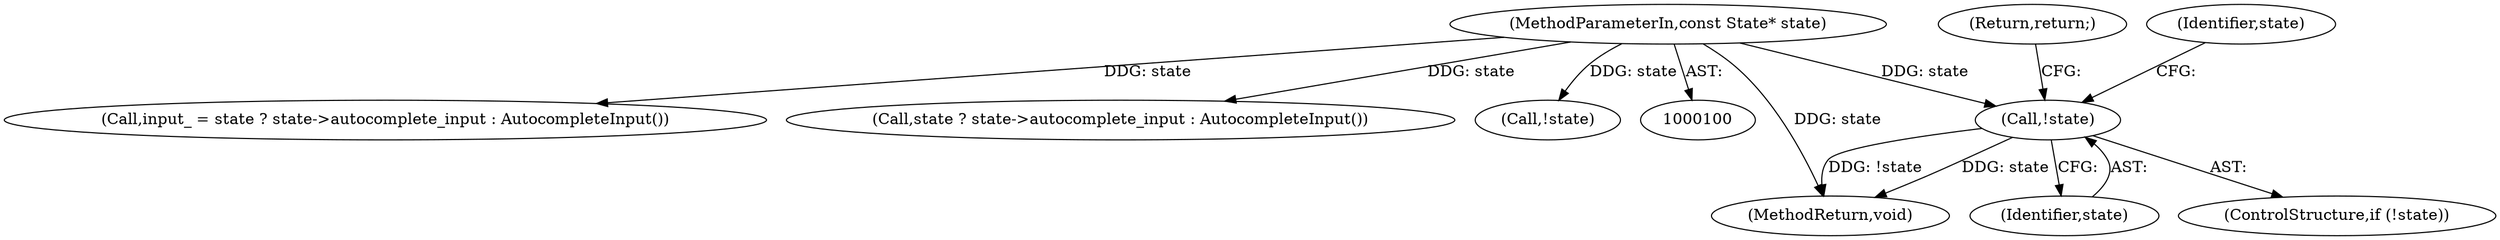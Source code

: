 digraph "0_Chrome_c2364e0ce42878a2177c6f4cf7adb3c715b777c1@pointer" {
"1000129" [label="(Call,!state)"];
"1000101" [label="(MethodParameterIn,const State* state)"];
"1000170" [label="(MethodReturn,void)"];
"1000130" [label="(Identifier,state)"];
"1000131" [label="(Return,return;)"];
"1000101" [label="(MethodParameterIn,const State* state)"];
"1000120" [label="(Call,input_ = state ? state->autocomplete_input : AutocompleteInput())"];
"1000122" [label="(Call,state ? state->autocomplete_input : AutocompleteInput())"];
"1000107" [label="(Call,!state)"];
"1000129" [label="(Call,!state)"];
"1000128" [label="(ControlStructure,if (!state))"];
"1000134" [label="(Identifier,state)"];
"1000129" -> "1000128"  [label="AST: "];
"1000129" -> "1000130"  [label="CFG: "];
"1000130" -> "1000129"  [label="AST: "];
"1000131" -> "1000129"  [label="CFG: "];
"1000134" -> "1000129"  [label="CFG: "];
"1000129" -> "1000170"  [label="DDG: state"];
"1000129" -> "1000170"  [label="DDG: !state"];
"1000101" -> "1000129"  [label="DDG: state"];
"1000101" -> "1000100"  [label="AST: "];
"1000101" -> "1000170"  [label="DDG: state"];
"1000101" -> "1000107"  [label="DDG: state"];
"1000101" -> "1000120"  [label="DDG: state"];
"1000101" -> "1000122"  [label="DDG: state"];
}
